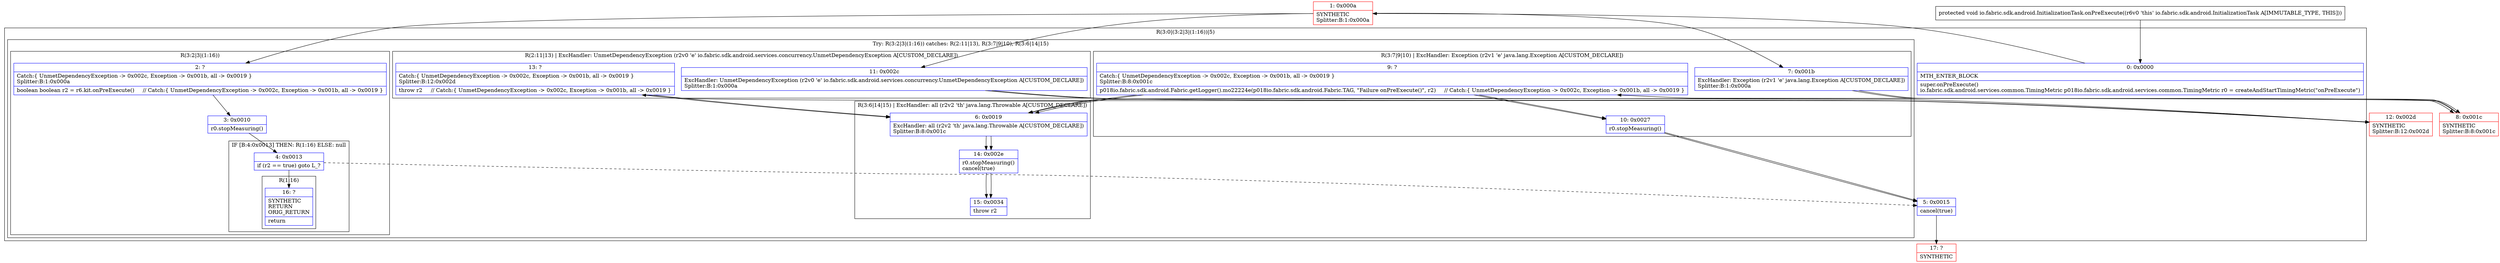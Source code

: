 digraph "CFG forio.fabric.sdk.android.InitializationTask.onPreExecute()V" {
subgraph cluster_Region_1162756548 {
label = "R(3:0|(3:2|3|(1:16))|5)";
node [shape=record,color=blue];
Node_0 [shape=record,label="{0\:\ 0x0000|MTH_ENTER_BLOCK\l|super.onPreExecute()\lio.fabric.sdk.android.services.common.TimingMetric p018io.fabric.sdk.android.services.common.TimingMetric r0 = createAndStartTimingMetric(\"onPreExecute\")\l}"];
subgraph cluster_TryCatchRegion_1013394905 {
label = "Try: R(3:2|3|(1:16)) catches: R(2:11|13), R(3:7|9|10), R(3:6|14|15)";
node [shape=record,color=blue];
subgraph cluster_Region_1181703740 {
label = "R(3:2|3|(1:16))";
node [shape=record,color=blue];
Node_2 [shape=record,label="{2\:\ ?|Catch:\{ UnmetDependencyException \-\> 0x002c, Exception \-\> 0x001b, all \-\> 0x0019 \}\lSplitter:B:1:0x000a\l|boolean boolean r2 = r6.kit.onPreExecute()     \/\/ Catch:\{ UnmetDependencyException \-\> 0x002c, Exception \-\> 0x001b, all \-\> 0x0019 \}\l}"];
Node_3 [shape=record,label="{3\:\ 0x0010|r0.stopMeasuring()\l}"];
subgraph cluster_IfRegion_1124663323 {
label = "IF [B:4:0x0013] THEN: R(1:16) ELSE: null";
node [shape=record,color=blue];
Node_4 [shape=record,label="{4\:\ 0x0013|if (r2 == true) goto L_?\l}"];
subgraph cluster_Region_735671322 {
label = "R(1:16)";
node [shape=record,color=blue];
Node_16 [shape=record,label="{16\:\ ?|SYNTHETIC\lRETURN\lORIG_RETURN\l|return\l}"];
}
}
}
subgraph cluster_Region_568654564 {
label = "R(2:11|13) | ExcHandler: UnmetDependencyException (r2v0 'e' io.fabric.sdk.android.services.concurrency.UnmetDependencyException A[CUSTOM_DECLARE])\l";
node [shape=record,color=blue];
Node_11 [shape=record,label="{11\:\ 0x002c|ExcHandler: UnmetDependencyException (r2v0 'e' io.fabric.sdk.android.services.concurrency.UnmetDependencyException A[CUSTOM_DECLARE])\lSplitter:B:1:0x000a\l}"];
Node_13 [shape=record,label="{13\:\ ?|Catch:\{ UnmetDependencyException \-\> 0x002c, Exception \-\> 0x001b, all \-\> 0x0019 \}\lSplitter:B:12:0x002d\l|throw r2     \/\/ Catch:\{ UnmetDependencyException \-\> 0x002c, Exception \-\> 0x001b, all \-\> 0x0019 \}\l}"];
}
subgraph cluster_Region_801698594 {
label = "R(3:7|9|10) | ExcHandler: Exception (r2v1 'e' java.lang.Exception A[CUSTOM_DECLARE])\l";
node [shape=record,color=blue];
Node_7 [shape=record,label="{7\:\ 0x001b|ExcHandler: Exception (r2v1 'e' java.lang.Exception A[CUSTOM_DECLARE])\lSplitter:B:1:0x000a\l}"];
Node_9 [shape=record,label="{9\:\ ?|Catch:\{ UnmetDependencyException \-\> 0x002c, Exception \-\> 0x001b, all \-\> 0x0019 \}\lSplitter:B:8:0x001c\l|p018io.fabric.sdk.android.Fabric.getLogger().mo22224e(p018io.fabric.sdk.android.Fabric.TAG, \"Failure onPreExecute()\", r2)     \/\/ Catch:\{ UnmetDependencyException \-\> 0x002c, Exception \-\> 0x001b, all \-\> 0x0019 \}\l}"];
Node_10 [shape=record,label="{10\:\ 0x0027|r0.stopMeasuring()\l}"];
}
subgraph cluster_Region_1962819361 {
label = "R(3:6|14|15) | ExcHandler: all (r2v2 'th' java.lang.Throwable A[CUSTOM_DECLARE])\l";
node [shape=record,color=blue];
Node_6 [shape=record,label="{6\:\ 0x0019|ExcHandler: all (r2v2 'th' java.lang.Throwable A[CUSTOM_DECLARE])\lSplitter:B:8:0x001c\l}"];
Node_14 [shape=record,label="{14\:\ 0x002e|r0.stopMeasuring()\lcancel(true)\l}"];
Node_15 [shape=record,label="{15\:\ 0x0034|throw r2\l}"];
}
}
Node_5 [shape=record,label="{5\:\ 0x0015|cancel(true)\l}"];
}
subgraph cluster_Region_568654564 {
label = "R(2:11|13) | ExcHandler: UnmetDependencyException (r2v0 'e' io.fabric.sdk.android.services.concurrency.UnmetDependencyException A[CUSTOM_DECLARE])\l";
node [shape=record,color=blue];
Node_11 [shape=record,label="{11\:\ 0x002c|ExcHandler: UnmetDependencyException (r2v0 'e' io.fabric.sdk.android.services.concurrency.UnmetDependencyException A[CUSTOM_DECLARE])\lSplitter:B:1:0x000a\l}"];
Node_13 [shape=record,label="{13\:\ ?|Catch:\{ UnmetDependencyException \-\> 0x002c, Exception \-\> 0x001b, all \-\> 0x0019 \}\lSplitter:B:12:0x002d\l|throw r2     \/\/ Catch:\{ UnmetDependencyException \-\> 0x002c, Exception \-\> 0x001b, all \-\> 0x0019 \}\l}"];
}
subgraph cluster_Region_801698594 {
label = "R(3:7|9|10) | ExcHandler: Exception (r2v1 'e' java.lang.Exception A[CUSTOM_DECLARE])\l";
node [shape=record,color=blue];
Node_7 [shape=record,label="{7\:\ 0x001b|ExcHandler: Exception (r2v1 'e' java.lang.Exception A[CUSTOM_DECLARE])\lSplitter:B:1:0x000a\l}"];
Node_9 [shape=record,label="{9\:\ ?|Catch:\{ UnmetDependencyException \-\> 0x002c, Exception \-\> 0x001b, all \-\> 0x0019 \}\lSplitter:B:8:0x001c\l|p018io.fabric.sdk.android.Fabric.getLogger().mo22224e(p018io.fabric.sdk.android.Fabric.TAG, \"Failure onPreExecute()\", r2)     \/\/ Catch:\{ UnmetDependencyException \-\> 0x002c, Exception \-\> 0x001b, all \-\> 0x0019 \}\l}"];
Node_10 [shape=record,label="{10\:\ 0x0027|r0.stopMeasuring()\l}"];
}
subgraph cluster_Region_1962819361 {
label = "R(3:6|14|15) | ExcHandler: all (r2v2 'th' java.lang.Throwable A[CUSTOM_DECLARE])\l";
node [shape=record,color=blue];
Node_6 [shape=record,label="{6\:\ 0x0019|ExcHandler: all (r2v2 'th' java.lang.Throwable A[CUSTOM_DECLARE])\lSplitter:B:8:0x001c\l}"];
Node_14 [shape=record,label="{14\:\ 0x002e|r0.stopMeasuring()\lcancel(true)\l}"];
Node_15 [shape=record,label="{15\:\ 0x0034|throw r2\l}"];
}
Node_1 [shape=record,color=red,label="{1\:\ 0x000a|SYNTHETIC\lSplitter:B:1:0x000a\l}"];
Node_8 [shape=record,color=red,label="{8\:\ 0x001c|SYNTHETIC\lSplitter:B:8:0x001c\l}"];
Node_12 [shape=record,color=red,label="{12\:\ 0x002d|SYNTHETIC\lSplitter:B:12:0x002d\l}"];
Node_17 [shape=record,color=red,label="{17\:\ ?|SYNTHETIC\l}"];
MethodNode[shape=record,label="{protected void io.fabric.sdk.android.InitializationTask.onPreExecute((r6v0 'this' io.fabric.sdk.android.InitializationTask A[IMMUTABLE_TYPE, THIS])) }"];
MethodNode -> Node_0;
Node_0 -> Node_1;
Node_2 -> Node_3;
Node_3 -> Node_4;
Node_4 -> Node_5[style=dashed];
Node_4 -> Node_16;
Node_11 -> Node_12;
Node_13 -> Node_6;
Node_7 -> Node_8;
Node_9 -> Node_10;
Node_9 -> Node_6;
Node_10 -> Node_5;
Node_6 -> Node_14;
Node_14 -> Node_15;
Node_5 -> Node_17;
Node_11 -> Node_12;
Node_13 -> Node_6;
Node_7 -> Node_8;
Node_9 -> Node_10;
Node_9 -> Node_6;
Node_10 -> Node_5;
Node_6 -> Node_14;
Node_14 -> Node_15;
Node_1 -> Node_2;
Node_1 -> Node_11;
Node_1 -> Node_7;
Node_8 -> Node_9;
Node_8 -> Node_6;
Node_12 -> Node_13;
Node_12 -> Node_6;
}

